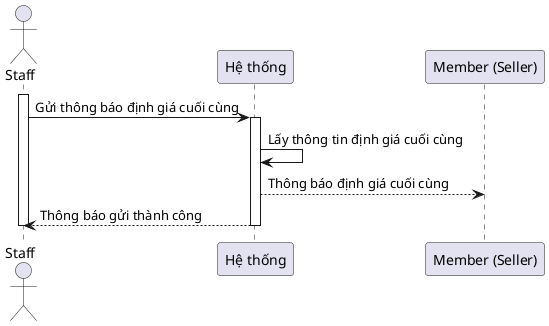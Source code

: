 @startuml   
actor Staff
participant "Hệ thống" as System
participant "Member (Seller)" as Seller

activate Staff
Staff -> System: Gửi thông báo định giá cuối cùng
activate System
System -> System: Lấy thông tin định giá cuối cùng
System --> Seller: Thông báo định giá cuối cùng
System --> Staff: Thông báo gửi thành công
deactivate System
deactivate Staff
@enduml